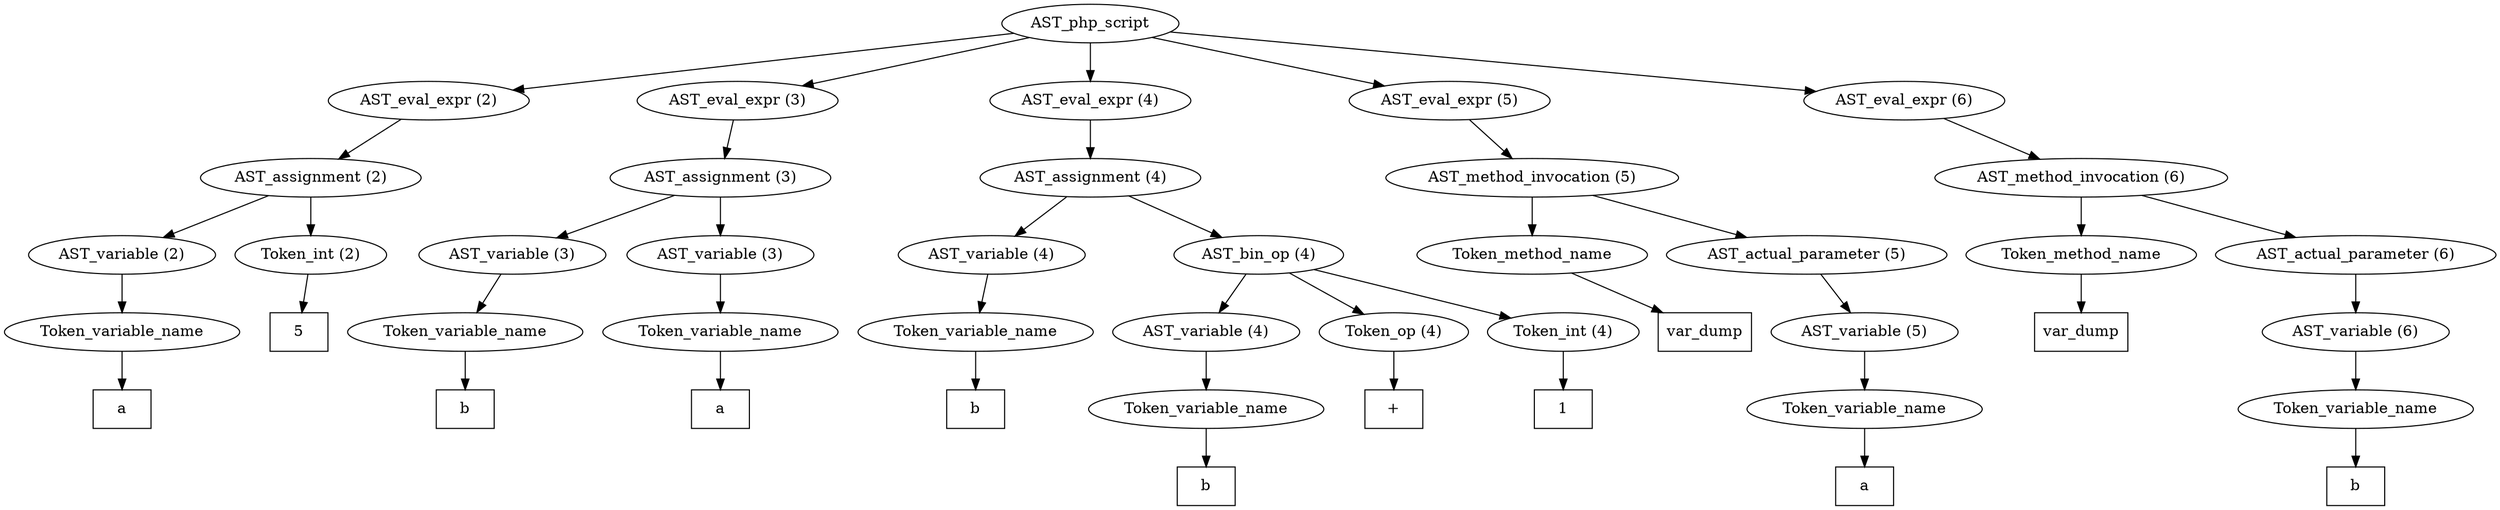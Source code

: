 /*
 * AST in dot format generated by phc -- the PHP compiler
 */

digraph AST {
node_0 [label="AST_php_script"];
node_1 [label="AST_eval_expr (2)"];
node_2 [label="AST_assignment (2)"];
node_3 [label="AST_variable (2)"];
node_4 [label="Token_variable_name"];
node_5 [label="a", shape=box]
node_4 -> node_5;
node_3 -> node_4;
node_6 [label="Token_int (2)"];
node_7 [label="5", shape=box]
node_6 -> node_7;
node_2 -> node_6;
node_2 -> node_3;
node_1 -> node_2;
node_8 [label="AST_eval_expr (3)"];
node_9 [label="AST_assignment (3)"];
node_10 [label="AST_variable (3)"];
node_11 [label="Token_variable_name"];
node_12 [label="b", shape=box]
node_11 -> node_12;
node_10 -> node_11;
node_13 [label="AST_variable (3)"];
node_14 [label="Token_variable_name"];
node_15 [label="a", shape=box]
node_14 -> node_15;
node_13 -> node_14;
node_9 -> node_13;
node_9 -> node_10;
node_8 -> node_9;
node_16 [label="AST_eval_expr (4)"];
node_17 [label="AST_assignment (4)"];
node_18 [label="AST_variable (4)"];
node_19 [label="Token_variable_name"];
node_20 [label="b", shape=box]
node_19 -> node_20;
node_18 -> node_19;
node_21 [label="AST_bin_op (4)"];
node_22 [label="AST_variable (4)"];
node_23 [label="Token_variable_name"];
node_24 [label="b", shape=box]
node_23 -> node_24;
node_22 -> node_23;
node_25 [label="Token_op (4)"];
node_26 [label="+", shape=box]
node_25 -> node_26;
node_27 [label="Token_int (4)"];
node_28 [label="1", shape=box]
node_27 -> node_28;
node_21 -> node_27;
node_21 -> node_25;
node_21 -> node_22;
node_17 -> node_21;
node_17 -> node_18;
node_16 -> node_17;
node_29 [label="AST_eval_expr (5)"];
node_30 [label="AST_method_invocation (5)"];
node_31 [label="Token_method_name"];
node_32 [label="var_dump", shape=box]
node_31 -> node_32;
node_33 [label="AST_actual_parameter (5)"];
node_34 [label="AST_variable (5)"];
node_35 [label="Token_variable_name"];
node_36 [label="a", shape=box]
node_35 -> node_36;
node_34 -> node_35;
node_33 -> node_34;
node_30 -> node_33;
node_30 -> node_31;
node_29 -> node_30;
node_37 [label="AST_eval_expr (6)"];
node_38 [label="AST_method_invocation (6)"];
node_39 [label="Token_method_name"];
node_40 [label="var_dump", shape=box]
node_39 -> node_40;
node_41 [label="AST_actual_parameter (6)"];
node_42 [label="AST_variable (6)"];
node_43 [label="Token_variable_name"];
node_44 [label="b", shape=box]
node_43 -> node_44;
node_42 -> node_43;
node_41 -> node_42;
node_38 -> node_41;
node_38 -> node_39;
node_37 -> node_38;
node_0 -> node_37;
node_0 -> node_29;
node_0 -> node_16;
node_0 -> node_8;
node_0 -> node_1;
}
